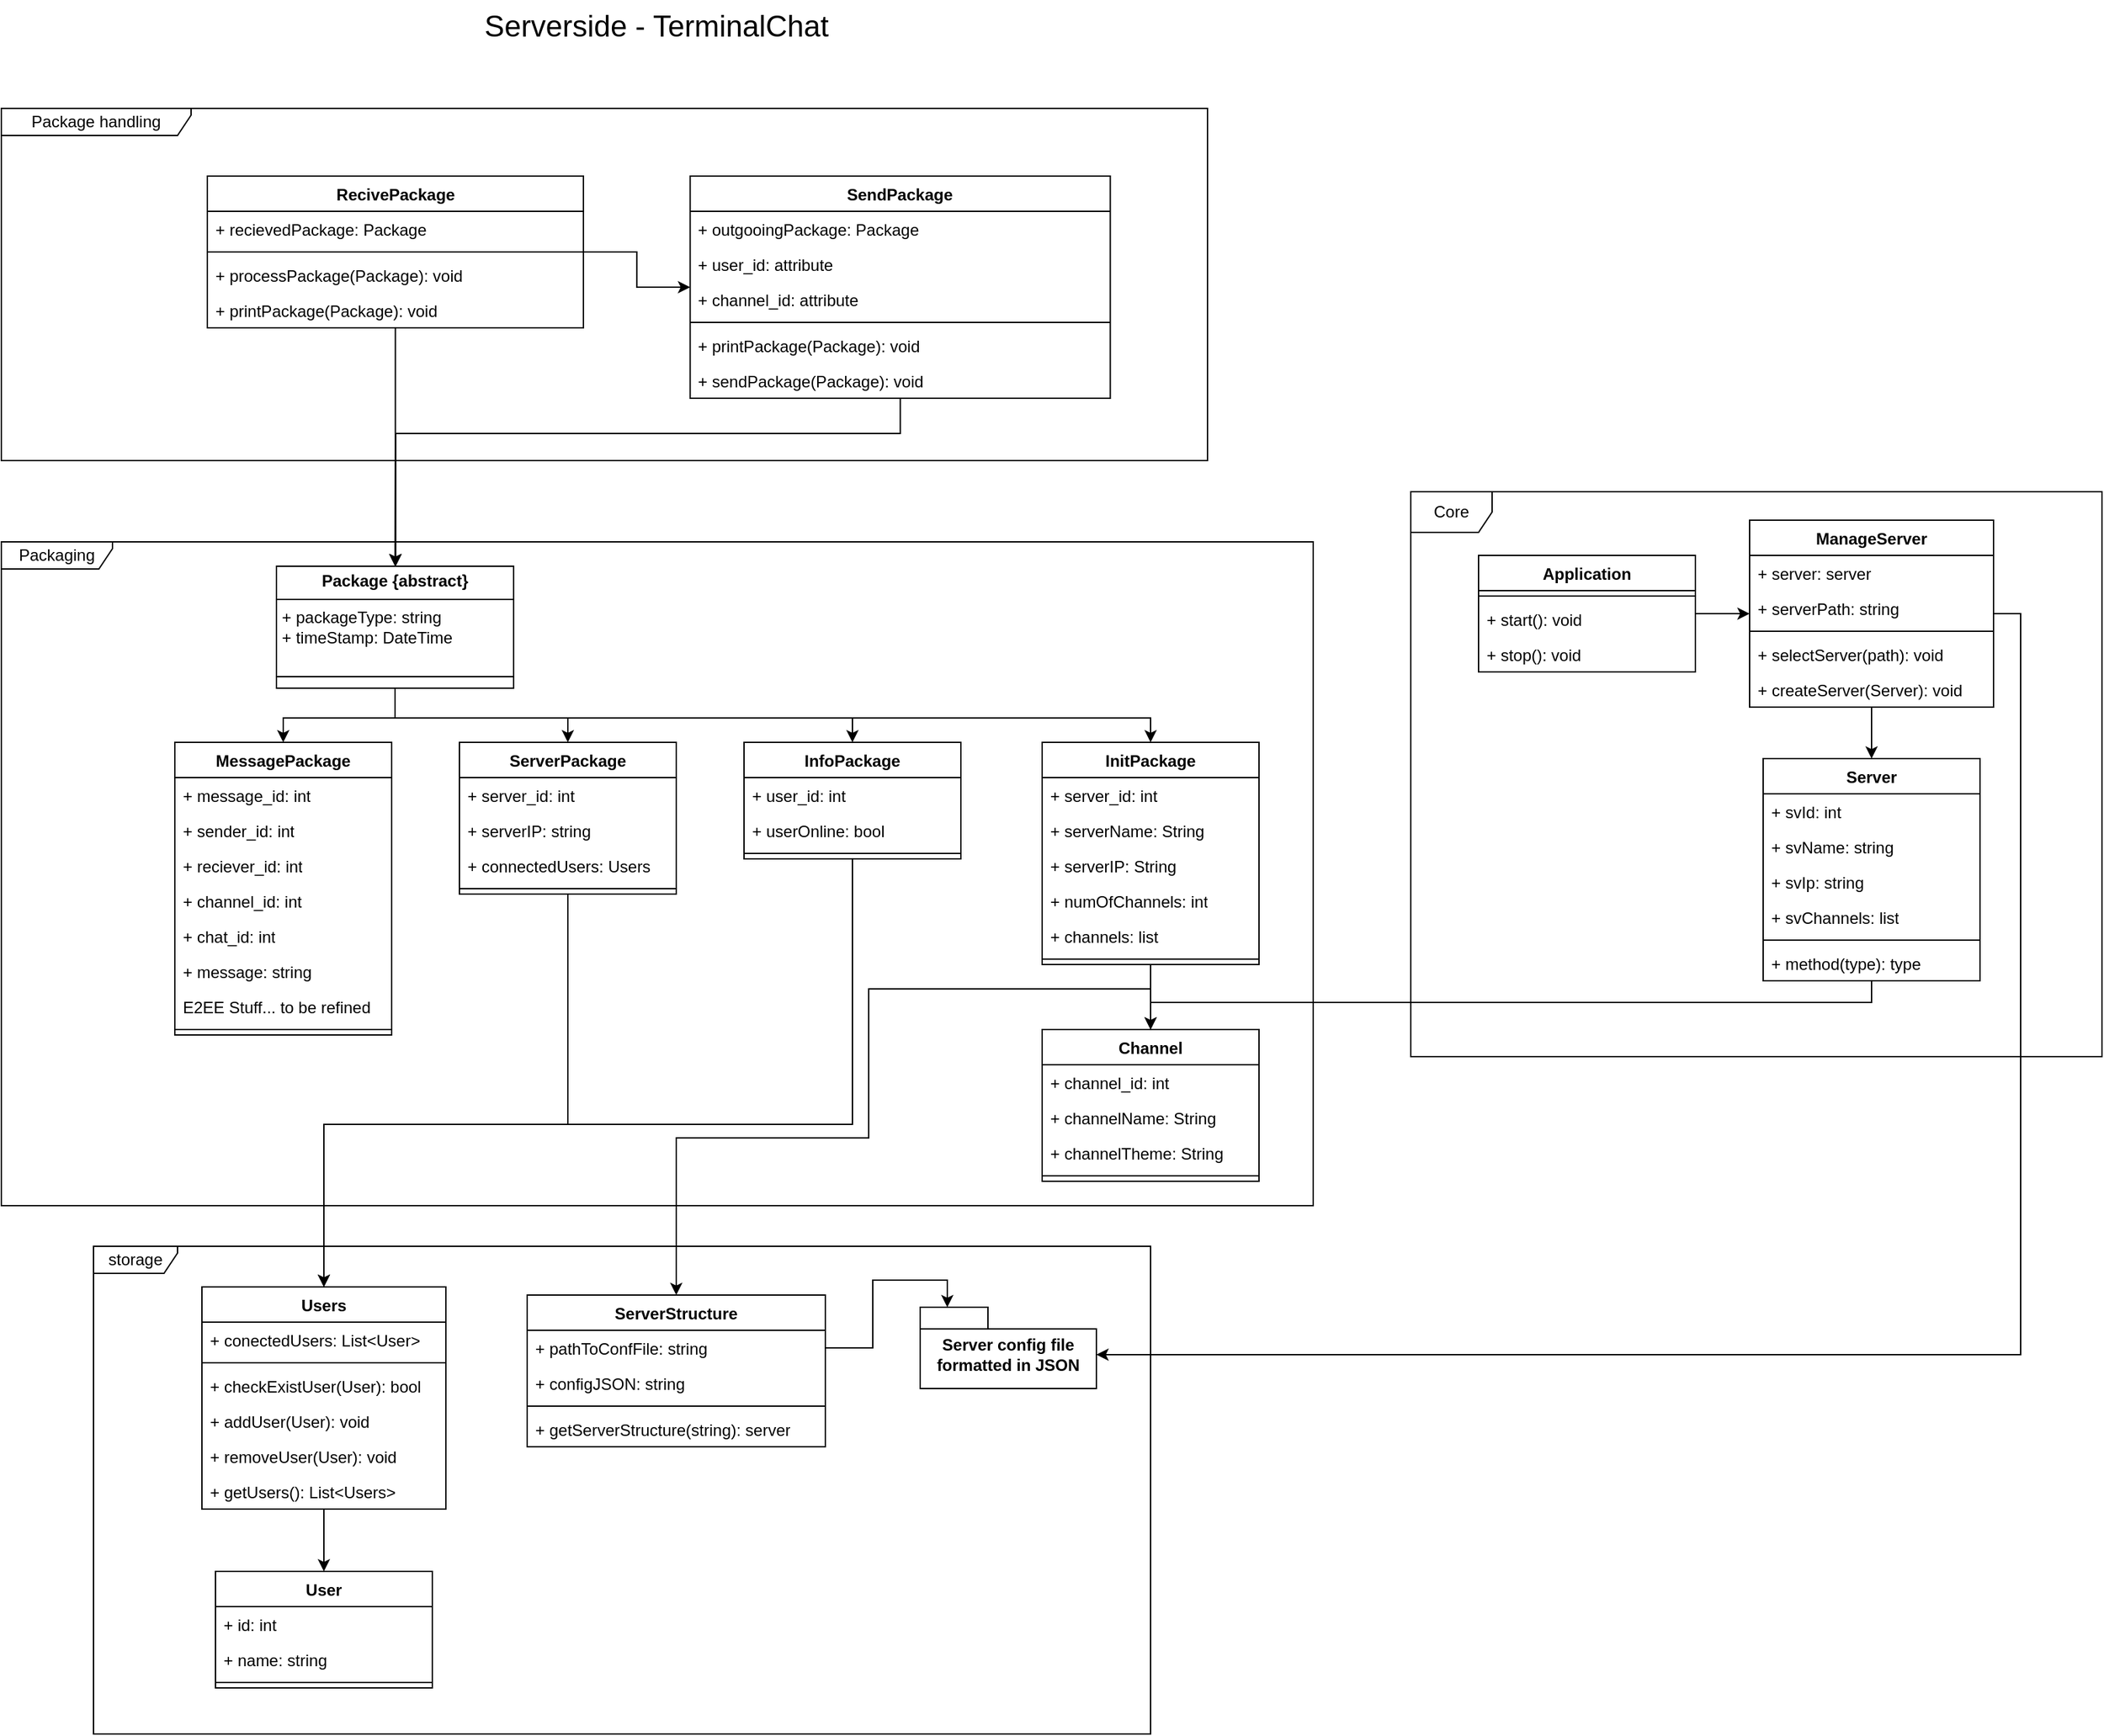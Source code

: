 <mxfile version="27.0.2">
  <diagram name="Seite-1" id="ZK_4tSVMF5ltp_Qs3vBD">
    <mxGraphModel dx="2728" dy="1121" grid="1" gridSize="10" guides="1" tooltips="1" connect="1" arrows="1" fold="1" page="1" pageScale="1" pageWidth="827" pageHeight="1169" math="0" shadow="0">
      <root>
        <mxCell id="0" />
        <mxCell id="1" parent="0" />
        <mxCell id="zcZ6MNbowG35FrlIOajt-6" value="&lt;font style=&quot;font-size: 22px;&quot;&gt;Serverside - TerminalChat&lt;/font&gt;" style="text;html=1;align=center;verticalAlign=middle;whiteSpace=wrap;rounded=0;" parent="1" vertex="1">
          <mxGeometry x="111" width="605.33" height="40" as="geometry" />
        </mxCell>
        <mxCell id="zcZ6MNbowG35FrlIOajt-16" style="edgeStyle=orthogonalEdgeStyle;rounded=0;orthogonalLoop=1;jettySize=auto;html=1;entryX=0.5;entryY=0;entryDx=0;entryDy=0;" parent="1" source="zcZ6MNbowG35FrlIOajt-7" target="zcZ6MNbowG35FrlIOajt-11" edge="1">
          <mxGeometry relative="1" as="geometry" />
        </mxCell>
        <mxCell id="zcZ6MNbowG35FrlIOajt-7" value="Users" style="swimlane;fontStyle=1;align=center;verticalAlign=top;childLayout=stackLayout;horizontal=1;startSize=26;horizontalStack=0;resizeParent=1;resizeParentMax=0;resizeLast=0;collapsible=1;marginBottom=0;whiteSpace=wrap;html=1;" parent="1" vertex="1">
          <mxGeometry x="78" y="950" width="180" height="164" as="geometry" />
        </mxCell>
        <mxCell id="zcZ6MNbowG35FrlIOajt-8" value="+ conectedUsers: List&amp;lt;User&amp;gt;" style="text;strokeColor=none;fillColor=none;align=left;verticalAlign=top;spacingLeft=4;spacingRight=4;overflow=hidden;rotatable=0;points=[[0,0.5],[1,0.5]];portConstraint=eastwest;whiteSpace=wrap;html=1;" parent="zcZ6MNbowG35FrlIOajt-7" vertex="1">
          <mxGeometry y="26" width="180" height="26" as="geometry" />
        </mxCell>
        <mxCell id="zcZ6MNbowG35FrlIOajt-9" value="" style="line;strokeWidth=1;fillColor=none;align=left;verticalAlign=middle;spacingTop=-1;spacingLeft=3;spacingRight=3;rotatable=0;labelPosition=right;points=[];portConstraint=eastwest;strokeColor=inherit;" parent="zcZ6MNbowG35FrlIOajt-7" vertex="1">
          <mxGeometry y="52" width="180" height="8" as="geometry" />
        </mxCell>
        <mxCell id="zcZ6MNbowG35FrlIOajt-18" value="+ checkExistUser(User): bool" style="text;strokeColor=none;fillColor=none;align=left;verticalAlign=top;spacingLeft=4;spacingRight=4;overflow=hidden;rotatable=0;points=[[0,0.5],[1,0.5]];portConstraint=eastwest;whiteSpace=wrap;html=1;" parent="zcZ6MNbowG35FrlIOajt-7" vertex="1">
          <mxGeometry y="60" width="180" height="26" as="geometry" />
        </mxCell>
        <mxCell id="zcZ6MNbowG35FrlIOajt-17" value="+ addUser(User): void&amp;nbsp;" style="text;strokeColor=none;fillColor=none;align=left;verticalAlign=top;spacingLeft=4;spacingRight=4;overflow=hidden;rotatable=0;points=[[0,0.5],[1,0.5]];portConstraint=eastwest;whiteSpace=wrap;html=1;" parent="zcZ6MNbowG35FrlIOajt-7" vertex="1">
          <mxGeometry y="86" width="180" height="26" as="geometry" />
        </mxCell>
        <mxCell id="zcZ6MNbowG35FrlIOajt-61" value="+ removeUser(User): void" style="text;strokeColor=none;fillColor=none;align=left;verticalAlign=top;spacingLeft=4;spacingRight=4;overflow=hidden;rotatable=0;points=[[0,0.5],[1,0.5]];portConstraint=eastwest;whiteSpace=wrap;html=1;" parent="zcZ6MNbowG35FrlIOajt-7" vertex="1">
          <mxGeometry y="112" width="180" height="26" as="geometry" />
        </mxCell>
        <mxCell id="zcZ6MNbowG35FrlIOajt-10" value="+ getUsers(): List&amp;lt;Users&amp;gt;" style="text;strokeColor=none;fillColor=none;align=left;verticalAlign=top;spacingLeft=4;spacingRight=4;overflow=hidden;rotatable=0;points=[[0,0.5],[1,0.5]];portConstraint=eastwest;whiteSpace=wrap;html=1;" parent="zcZ6MNbowG35FrlIOajt-7" vertex="1">
          <mxGeometry y="138" width="180" height="26" as="geometry" />
        </mxCell>
        <mxCell id="zcZ6MNbowG35FrlIOajt-11" value="User" style="swimlane;fontStyle=1;align=center;verticalAlign=top;childLayout=stackLayout;horizontal=1;startSize=26;horizontalStack=0;resizeParent=1;resizeParentMax=0;resizeLast=0;collapsible=1;marginBottom=0;whiteSpace=wrap;html=1;" parent="1" vertex="1">
          <mxGeometry x="88" y="1160" width="160" height="86" as="geometry" />
        </mxCell>
        <mxCell id="zcZ6MNbowG35FrlIOajt-15" value="+ id: int&lt;div&gt;&lt;br&gt;&lt;/div&gt;" style="text;strokeColor=none;fillColor=none;align=left;verticalAlign=top;spacingLeft=4;spacingRight=4;overflow=hidden;rotatable=0;points=[[0,0.5],[1,0.5]];portConstraint=eastwest;whiteSpace=wrap;html=1;" parent="zcZ6MNbowG35FrlIOajt-11" vertex="1">
          <mxGeometry y="26" width="160" height="26" as="geometry" />
        </mxCell>
        <mxCell id="zcZ6MNbowG35FrlIOajt-12" value="+ name: string&lt;div&gt;&lt;br&gt;&lt;/div&gt;" style="text;strokeColor=none;fillColor=none;align=left;verticalAlign=top;spacingLeft=4;spacingRight=4;overflow=hidden;rotatable=0;points=[[0,0.5],[1,0.5]];portConstraint=eastwest;whiteSpace=wrap;html=1;" parent="zcZ6MNbowG35FrlIOajt-11" vertex="1">
          <mxGeometry y="52" width="160" height="26" as="geometry" />
        </mxCell>
        <mxCell id="zcZ6MNbowG35FrlIOajt-13" value="" style="line;strokeWidth=1;fillColor=none;align=left;verticalAlign=middle;spacingTop=-1;spacingLeft=3;spacingRight=3;rotatable=0;labelPosition=right;points=[];portConstraint=eastwest;strokeColor=inherit;" parent="zcZ6MNbowG35FrlIOajt-11" vertex="1">
          <mxGeometry y="78" width="160" height="8" as="geometry" />
        </mxCell>
        <mxCell id="zcZ6MNbowG35FrlIOajt-44" style="edgeStyle=orthogonalEdgeStyle;rounded=0;orthogonalLoop=1;jettySize=auto;html=1;" parent="1" source="zcZ6MNbowG35FrlIOajt-32" target="zcZ6MNbowG35FrlIOajt-36" edge="1">
          <mxGeometry relative="1" as="geometry">
            <Array as="points">
              <mxPoint x="220" y="530" />
              <mxPoint x="138" y="530" />
            </Array>
          </mxGeometry>
        </mxCell>
        <mxCell id="zcZ6MNbowG35FrlIOajt-54" style="edgeStyle=orthogonalEdgeStyle;rounded=0;orthogonalLoop=1;jettySize=auto;html=1;entryX=0.5;entryY=0;entryDx=0;entryDy=0;" parent="1" source="zcZ6MNbowG35FrlIOajt-32" target="zcZ6MNbowG35FrlIOajt-46" edge="1">
          <mxGeometry relative="1" as="geometry">
            <Array as="points">
              <mxPoint x="220" y="530" />
              <mxPoint x="348" y="530" />
            </Array>
          </mxGeometry>
        </mxCell>
        <mxCell id="zcZ6MNbowG35FrlIOajt-60" style="edgeStyle=orthogonalEdgeStyle;rounded=0;orthogonalLoop=1;jettySize=auto;html=1;entryX=0.5;entryY=0;entryDx=0;entryDy=0;" parent="1" source="zcZ6MNbowG35FrlIOajt-32" target="zcZ6MNbowG35FrlIOajt-55" edge="1">
          <mxGeometry relative="1" as="geometry">
            <Array as="points">
              <mxPoint x="220" y="530" />
              <mxPoint x="558" y="530" />
            </Array>
          </mxGeometry>
        </mxCell>
        <mxCell id="zcZ6MNbowG35FrlIOajt-95" style="edgeStyle=orthogonalEdgeStyle;rounded=0;orthogonalLoop=1;jettySize=auto;html=1;" parent="1" source="zcZ6MNbowG35FrlIOajt-32" target="zcZ6MNbowG35FrlIOajt-87" edge="1">
          <mxGeometry relative="1" as="geometry">
            <Array as="points">
              <mxPoint x="220" y="530" />
              <mxPoint x="778" y="530" />
            </Array>
          </mxGeometry>
        </mxCell>
        <mxCell id="zcZ6MNbowG35FrlIOajt-32" value="&lt;p style=&quot;margin:0px;margin-top:4px;text-align:center;&quot;&gt;&lt;b&gt;Package {abstract}&lt;/b&gt;&lt;/p&gt;&lt;hr size=&quot;1&quot; style=&quot;border-style:solid;&quot;&gt;&lt;p style=&quot;margin:0px;margin-left:4px;&quot;&gt;+ packageType: string&lt;/p&gt;&lt;p style=&quot;margin:0px;margin-left:4px;&quot;&gt;+ timeStamp: DateTime&lt;/p&gt;&lt;p style=&quot;margin:0px;margin-left:4px;&quot;&gt;&lt;br&gt;&lt;/p&gt;&lt;hr size=&quot;1&quot; style=&quot;border-style:solid;&quot;&gt;&lt;p style=&quot;margin:0px;margin-left:4px;&quot;&gt;&lt;br&gt;&lt;/p&gt;" style="verticalAlign=top;align=left;overflow=fill;html=1;whiteSpace=wrap;" parent="1" vertex="1">
          <mxGeometry x="133" y="418" width="175" height="90" as="geometry" />
        </mxCell>
        <mxCell id="zcZ6MNbowG35FrlIOajt-36" value="MessagePackage" style="swimlane;fontStyle=1;align=center;verticalAlign=top;childLayout=stackLayout;horizontal=1;startSize=26;horizontalStack=0;resizeParent=1;resizeParentMax=0;resizeLast=0;collapsible=1;marginBottom=0;whiteSpace=wrap;html=1;" parent="1" vertex="1">
          <mxGeometry x="58" y="548" width="160" height="216" as="geometry">
            <mxRectangle x="-30" y="360" width="140" height="30" as="alternateBounds" />
          </mxGeometry>
        </mxCell>
        <mxCell id="zcZ6MNbowG35FrlIOajt-40" value="+ message_id: int" style="text;strokeColor=none;fillColor=none;align=left;verticalAlign=top;spacingLeft=4;spacingRight=4;overflow=hidden;rotatable=0;points=[[0,0.5],[1,0.5]];portConstraint=eastwest;whiteSpace=wrap;html=1;" parent="zcZ6MNbowG35FrlIOajt-36" vertex="1">
          <mxGeometry y="26" width="160" height="26" as="geometry" />
        </mxCell>
        <mxCell id="zcZ6MNbowG35FrlIOajt-42" value="+ sender_id: int" style="text;strokeColor=none;fillColor=none;align=left;verticalAlign=top;spacingLeft=4;spacingRight=4;overflow=hidden;rotatable=0;points=[[0,0.5],[1,0.5]];portConstraint=eastwest;whiteSpace=wrap;html=1;" parent="zcZ6MNbowG35FrlIOajt-36" vertex="1">
          <mxGeometry y="52" width="160" height="26" as="geometry" />
        </mxCell>
        <mxCell id="zcZ6MNbowG35FrlIOajt-43" value="+ reciever_id: int" style="text;strokeColor=none;fillColor=none;align=left;verticalAlign=top;spacingLeft=4;spacingRight=4;overflow=hidden;rotatable=0;points=[[0,0.5],[1,0.5]];portConstraint=eastwest;whiteSpace=wrap;html=1;" parent="zcZ6MNbowG35FrlIOajt-36" vertex="1">
          <mxGeometry y="78" width="160" height="26" as="geometry" />
        </mxCell>
        <mxCell id="zcZ6MNbowG35FrlIOajt-107" value="+ channel_id: int" style="text;strokeColor=none;fillColor=none;align=left;verticalAlign=top;spacingLeft=4;spacingRight=4;overflow=hidden;rotatable=0;points=[[0,0.5],[1,0.5]];portConstraint=eastwest;whiteSpace=wrap;html=1;" parent="zcZ6MNbowG35FrlIOajt-36" vertex="1">
          <mxGeometry y="104" width="160" height="26" as="geometry" />
        </mxCell>
        <mxCell id="zcZ6MNbowG35FrlIOajt-41" value="+ chat_id: int" style="text;strokeColor=none;fillColor=none;align=left;verticalAlign=top;spacingLeft=4;spacingRight=4;overflow=hidden;rotatable=0;points=[[0,0.5],[1,0.5]];portConstraint=eastwest;whiteSpace=wrap;html=1;" parent="zcZ6MNbowG35FrlIOajt-36" vertex="1">
          <mxGeometry y="130" width="160" height="26" as="geometry" />
        </mxCell>
        <mxCell id="zcZ6MNbowG35FrlIOajt-37" value="+ message: string" style="text;strokeColor=none;fillColor=none;align=left;verticalAlign=top;spacingLeft=4;spacingRight=4;overflow=hidden;rotatable=0;points=[[0,0.5],[1,0.5]];portConstraint=eastwest;whiteSpace=wrap;html=1;" parent="zcZ6MNbowG35FrlIOajt-36" vertex="1">
          <mxGeometry y="156" width="160" height="26" as="geometry" />
        </mxCell>
        <mxCell id="zcZ6MNbowG35FrlIOajt-45" value="E2EE Stuff... to be refined" style="text;strokeColor=none;fillColor=none;align=left;verticalAlign=top;spacingLeft=4;spacingRight=4;overflow=hidden;rotatable=0;points=[[0,0.5],[1,0.5]];portConstraint=eastwest;whiteSpace=wrap;html=1;" parent="zcZ6MNbowG35FrlIOajt-36" vertex="1">
          <mxGeometry y="182" width="160" height="26" as="geometry" />
        </mxCell>
        <mxCell id="zcZ6MNbowG35FrlIOajt-38" value="" style="line;strokeWidth=1;fillColor=none;align=left;verticalAlign=middle;spacingTop=-1;spacingLeft=3;spacingRight=3;rotatable=0;labelPosition=right;points=[];portConstraint=eastwest;strokeColor=inherit;" parent="zcZ6MNbowG35FrlIOajt-36" vertex="1">
          <mxGeometry y="208" width="160" height="8" as="geometry" />
        </mxCell>
        <mxCell id="82y-meN6dB7EEjH6E9mm-17" style="edgeStyle=orthogonalEdgeStyle;rounded=0;orthogonalLoop=1;jettySize=auto;html=1;" edge="1" parent="1" source="zcZ6MNbowG35FrlIOajt-46" target="zcZ6MNbowG35FrlIOajt-7">
          <mxGeometry relative="1" as="geometry">
            <Array as="points">
              <mxPoint x="348" y="830" />
              <mxPoint x="168" y="830" />
            </Array>
          </mxGeometry>
        </mxCell>
        <mxCell id="zcZ6MNbowG35FrlIOajt-46" value="ServerPackage" style="swimlane;fontStyle=1;align=center;verticalAlign=top;childLayout=stackLayout;horizontal=1;startSize=26;horizontalStack=0;resizeParent=1;resizeParentMax=0;resizeLast=0;collapsible=1;marginBottom=0;whiteSpace=wrap;html=1;" parent="1" vertex="1">
          <mxGeometry x="268" y="548" width="160" height="112" as="geometry" />
        </mxCell>
        <mxCell id="zcZ6MNbowG35FrlIOajt-47" value="+ server_id: int" style="text;strokeColor=none;fillColor=none;align=left;verticalAlign=top;spacingLeft=4;spacingRight=4;overflow=hidden;rotatable=0;points=[[0,0.5],[1,0.5]];portConstraint=eastwest;whiteSpace=wrap;html=1;" parent="zcZ6MNbowG35FrlIOajt-46" vertex="1">
          <mxGeometry y="26" width="160" height="26" as="geometry" />
        </mxCell>
        <mxCell id="zcZ6MNbowG35FrlIOajt-51" value="+ serverIP: string" style="text;strokeColor=none;fillColor=none;align=left;verticalAlign=top;spacingLeft=4;spacingRight=4;overflow=hidden;rotatable=0;points=[[0,0.5],[1,0.5]];portConstraint=eastwest;whiteSpace=wrap;html=1;" parent="zcZ6MNbowG35FrlIOajt-46" vertex="1">
          <mxGeometry y="52" width="160" height="26" as="geometry" />
        </mxCell>
        <mxCell id="zcZ6MNbowG35FrlIOajt-50" value="+ connectedUsers: Users" style="text;strokeColor=none;fillColor=none;align=left;verticalAlign=top;spacingLeft=4;spacingRight=4;overflow=hidden;rotatable=0;points=[[0,0.5],[1,0.5]];portConstraint=eastwest;whiteSpace=wrap;html=1;" parent="zcZ6MNbowG35FrlIOajt-46" vertex="1">
          <mxGeometry y="78" width="160" height="26" as="geometry" />
        </mxCell>
        <mxCell id="zcZ6MNbowG35FrlIOajt-48" value="" style="line;strokeWidth=1;fillColor=none;align=left;verticalAlign=middle;spacingTop=-1;spacingLeft=3;spacingRight=3;rotatable=0;labelPosition=right;points=[];portConstraint=eastwest;strokeColor=inherit;" parent="zcZ6MNbowG35FrlIOajt-46" vertex="1">
          <mxGeometry y="104" width="160" height="8" as="geometry" />
        </mxCell>
        <mxCell id="82y-meN6dB7EEjH6E9mm-18" style="edgeStyle=orthogonalEdgeStyle;rounded=0;orthogonalLoop=1;jettySize=auto;html=1;" edge="1" parent="1" source="zcZ6MNbowG35FrlIOajt-55" target="zcZ6MNbowG35FrlIOajt-7">
          <mxGeometry relative="1" as="geometry">
            <Array as="points">
              <mxPoint x="558" y="830" />
              <mxPoint x="168" y="830" />
            </Array>
          </mxGeometry>
        </mxCell>
        <mxCell id="zcZ6MNbowG35FrlIOajt-55" value="InfoPackage" style="swimlane;fontStyle=1;align=center;verticalAlign=top;childLayout=stackLayout;horizontal=1;startSize=26;horizontalStack=0;resizeParent=1;resizeParentMax=0;resizeLast=0;collapsible=1;marginBottom=0;whiteSpace=wrap;html=1;" parent="1" vertex="1">
          <mxGeometry x="478" y="548" width="160" height="86" as="geometry" />
        </mxCell>
        <mxCell id="zcZ6MNbowG35FrlIOajt-56" value="+ user_id: int" style="text;strokeColor=none;fillColor=none;align=left;verticalAlign=top;spacingLeft=4;spacingRight=4;overflow=hidden;rotatable=0;points=[[0,0.5],[1,0.5]];portConstraint=eastwest;whiteSpace=wrap;html=1;" parent="zcZ6MNbowG35FrlIOajt-55" vertex="1">
          <mxGeometry y="26" width="160" height="26" as="geometry" />
        </mxCell>
        <mxCell id="zcZ6MNbowG35FrlIOajt-59" value="+ userOnline: bool" style="text;strokeColor=none;fillColor=none;align=left;verticalAlign=top;spacingLeft=4;spacingRight=4;overflow=hidden;rotatable=0;points=[[0,0.5],[1,0.5]];portConstraint=eastwest;whiteSpace=wrap;html=1;" parent="zcZ6MNbowG35FrlIOajt-55" vertex="1">
          <mxGeometry y="52" width="160" height="26" as="geometry" />
        </mxCell>
        <mxCell id="zcZ6MNbowG35FrlIOajt-57" value="" style="line;strokeWidth=1;fillColor=none;align=left;verticalAlign=middle;spacingTop=-1;spacingLeft=3;spacingRight=3;rotatable=0;labelPosition=right;points=[];portConstraint=eastwest;strokeColor=inherit;" parent="zcZ6MNbowG35FrlIOajt-55" vertex="1">
          <mxGeometry y="78" width="160" height="8" as="geometry" />
        </mxCell>
        <mxCell id="zcZ6MNbowG35FrlIOajt-72" style="edgeStyle=orthogonalEdgeStyle;rounded=0;orthogonalLoop=1;jettySize=auto;html=1;" parent="1" source="zcZ6MNbowG35FrlIOajt-63" target="zcZ6MNbowG35FrlIOajt-32" edge="1">
          <mxGeometry relative="1" as="geometry" />
        </mxCell>
        <mxCell id="zcZ6MNbowG35FrlIOajt-109" style="edgeStyle=orthogonalEdgeStyle;rounded=0;orthogonalLoop=1;jettySize=auto;html=1;" parent="1" source="zcZ6MNbowG35FrlIOajt-63" target="zcZ6MNbowG35FrlIOajt-67" edge="1">
          <mxGeometry relative="1" as="geometry" />
        </mxCell>
        <mxCell id="zcZ6MNbowG35FrlIOajt-63" value="RecivePackage" style="swimlane;fontStyle=1;align=center;verticalAlign=top;childLayout=stackLayout;horizontal=1;startSize=26;horizontalStack=0;resizeParent=1;resizeParentMax=0;resizeLast=0;collapsible=1;marginBottom=0;whiteSpace=wrap;html=1;" parent="1" vertex="1">
          <mxGeometry x="82" y="130" width="277.5" height="112" as="geometry" />
        </mxCell>
        <mxCell id="zcZ6MNbowG35FrlIOajt-64" value="+ recievedPackage: Package" style="text;strokeColor=none;fillColor=none;align=left;verticalAlign=top;spacingLeft=4;spacingRight=4;overflow=hidden;rotatable=0;points=[[0,0.5],[1,0.5]];portConstraint=eastwest;whiteSpace=wrap;html=1;" parent="zcZ6MNbowG35FrlIOajt-63" vertex="1">
          <mxGeometry y="26" width="277.5" height="26" as="geometry" />
        </mxCell>
        <mxCell id="zcZ6MNbowG35FrlIOajt-65" value="" style="line;strokeWidth=1;fillColor=none;align=left;verticalAlign=middle;spacingTop=-1;spacingLeft=3;spacingRight=3;rotatable=0;labelPosition=right;points=[];portConstraint=eastwest;strokeColor=inherit;" parent="zcZ6MNbowG35FrlIOajt-63" vertex="1">
          <mxGeometry y="52" width="277.5" height="8" as="geometry" />
        </mxCell>
        <mxCell id="zcZ6MNbowG35FrlIOajt-121" value="+ processPackage(Package): void" style="text;strokeColor=none;fillColor=none;align=left;verticalAlign=top;spacingLeft=4;spacingRight=4;overflow=hidden;rotatable=0;points=[[0,0.5],[1,0.5]];portConstraint=eastwest;whiteSpace=wrap;html=1;" parent="zcZ6MNbowG35FrlIOajt-63" vertex="1">
          <mxGeometry y="60" width="277.5" height="26" as="geometry" />
        </mxCell>
        <mxCell id="zcZ6MNbowG35FrlIOajt-66" value="+ printPackage(Package): vo&lt;span style=&quot;color: rgba(0, 0, 0, 0); font-family: monospace; font-size: 0px; text-wrap-mode: nowrap;&quot;&gt;%3CmxGraphModel%3E%3Croot%3E%3CmxCell%20id%3D%220%22%2F%3E%3CmxCell%20id%3D%221%22%20parent%3D%220%22%2F%3E%3CmxCell%20id%3D%222%22%20value%3D%22%2B%20processPackage(Package)%3A%20void%22%20style%3D%22text%3BstrokeColor%3Dnone%3BfillColor%3Dnone%3Balign%3Dleft%3BverticalAlign%3Dtop%3BspacingLeft%3D4%3BspacingRight%3D4%3Boverflow%3Dhidden%3Brotatable%3D0%3Bpoints%3D%5B%5B0%2C0.5%5D%2C%5B1%2C0.5%5D%5D%3BportConstraint%3Deastwest%3BwhiteSpace%3Dwrap%3Bhtml%3D1%3B%22%20vertex%3D%221%22%20parent%3D%221%22%3E%3CmxGeometry%20x%3D%2282%22%20y%3D%22190%22%20width%3D%22277.5%22%20height%3D%2226%22%20as%3D%22geometry%22%2F%3E%3C%2FmxCell%3E%3C%2Froot%3E%3C%2FmxGraphModel%3E&lt;/span&gt;id" style="text;strokeColor=none;fillColor=none;align=left;verticalAlign=top;spacingLeft=4;spacingRight=4;overflow=hidden;rotatable=0;points=[[0,0.5],[1,0.5]];portConstraint=eastwest;whiteSpace=wrap;html=1;" parent="zcZ6MNbowG35FrlIOajt-63" vertex="1">
          <mxGeometry y="86" width="277.5" height="26" as="geometry" />
        </mxCell>
        <mxCell id="zcZ6MNbowG35FrlIOajt-76" style="edgeStyle=orthogonalEdgeStyle;rounded=0;orthogonalLoop=1;jettySize=auto;html=1;" parent="1" source="zcZ6MNbowG35FrlIOajt-67" target="zcZ6MNbowG35FrlIOajt-32" edge="1">
          <mxGeometry relative="1" as="geometry">
            <Array as="points">
              <mxPoint x="593" y="320" />
              <mxPoint x="221" y="320" />
            </Array>
          </mxGeometry>
        </mxCell>
        <mxCell id="zcZ6MNbowG35FrlIOajt-67" value="SendPackage" style="swimlane;fontStyle=1;align=center;verticalAlign=top;childLayout=stackLayout;horizontal=1;startSize=26;horizontalStack=0;resizeParent=1;resizeParentMax=0;resizeLast=0;collapsible=1;marginBottom=0;whiteSpace=wrap;html=1;" parent="1" vertex="1">
          <mxGeometry x="438.25" y="130" width="310" height="164" as="geometry" />
        </mxCell>
        <mxCell id="zcZ6MNbowG35FrlIOajt-68" value="+ outgooingPackage: Package" style="text;strokeColor=none;fillColor=none;align=left;verticalAlign=top;spacingLeft=4;spacingRight=4;overflow=hidden;rotatable=0;points=[[0,0.5],[1,0.5]];portConstraint=eastwest;whiteSpace=wrap;html=1;" parent="zcZ6MNbowG35FrlIOajt-67" vertex="1">
          <mxGeometry y="26" width="310" height="26" as="geometry" />
        </mxCell>
        <mxCell id="zcZ6MNbowG35FrlIOajt-74" value="+ user_id: attribute" style="text;strokeColor=none;fillColor=none;align=left;verticalAlign=top;spacingLeft=4;spacingRight=4;overflow=hidden;rotatable=0;points=[[0,0.5],[1,0.5]];portConstraint=eastwest;whiteSpace=wrap;html=1;" parent="zcZ6MNbowG35FrlIOajt-67" vertex="1">
          <mxGeometry y="52" width="310" height="26" as="geometry" />
        </mxCell>
        <mxCell id="zcZ6MNbowG35FrlIOajt-73" value="+ channel_id: attribute" style="text;strokeColor=none;fillColor=none;align=left;verticalAlign=top;spacingLeft=4;spacingRight=4;overflow=hidden;rotatable=0;points=[[0,0.5],[1,0.5]];portConstraint=eastwest;whiteSpace=wrap;html=1;" parent="zcZ6MNbowG35FrlIOajt-67" vertex="1">
          <mxGeometry y="78" width="310" height="26" as="geometry" />
        </mxCell>
        <mxCell id="zcZ6MNbowG35FrlIOajt-69" value="" style="line;strokeWidth=1;fillColor=none;align=left;verticalAlign=middle;spacingTop=-1;spacingLeft=3;spacingRight=3;rotatable=0;labelPosition=right;points=[];portConstraint=eastwest;strokeColor=inherit;" parent="zcZ6MNbowG35FrlIOajt-67" vertex="1">
          <mxGeometry y="104" width="310" height="8" as="geometry" />
        </mxCell>
        <mxCell id="zcZ6MNbowG35FrlIOajt-122" value="+ printPackage(Package): void" style="text;strokeColor=none;fillColor=none;align=left;verticalAlign=top;spacingLeft=4;spacingRight=4;overflow=hidden;rotatable=0;points=[[0,0.5],[1,0.5]];portConstraint=eastwest;whiteSpace=wrap;html=1;" parent="zcZ6MNbowG35FrlIOajt-67" vertex="1">
          <mxGeometry y="112" width="310" height="26" as="geometry" />
        </mxCell>
        <mxCell id="zcZ6MNbowG35FrlIOajt-70" value="+ sendPackage(Package): void" style="text;strokeColor=none;fillColor=none;align=left;verticalAlign=top;spacingLeft=4;spacingRight=4;overflow=hidden;rotatable=0;points=[[0,0.5],[1,0.5]];portConstraint=eastwest;whiteSpace=wrap;html=1;" parent="zcZ6MNbowG35FrlIOajt-67" vertex="1">
          <mxGeometry y="138" width="310" height="26" as="geometry" />
        </mxCell>
        <mxCell id="zcZ6MNbowG35FrlIOajt-77" value="Packaging" style="shape=umlFrame;whiteSpace=wrap;html=1;pointerEvents=0;width=82;height=20;" parent="1" vertex="1">
          <mxGeometry x="-70" y="400" width="968" height="490" as="geometry" />
        </mxCell>
        <mxCell id="zcZ6MNbowG35FrlIOajt-79" value="storage" style="shape=umlFrame;whiteSpace=wrap;html=1;pointerEvents=0;width=62;height=20;" parent="1" vertex="1">
          <mxGeometry x="-2" y="920" width="780" height="360" as="geometry" />
        </mxCell>
        <mxCell id="zcZ6MNbowG35FrlIOajt-80" value="ServerStructure" style="swimlane;fontStyle=1;align=center;verticalAlign=top;childLayout=stackLayout;horizontal=1;startSize=26;horizontalStack=0;resizeParent=1;resizeParentMax=0;resizeLast=0;collapsible=1;marginBottom=0;whiteSpace=wrap;html=1;" parent="1" vertex="1">
          <mxGeometry x="318" y="955.96" width="220" height="112" as="geometry" />
        </mxCell>
        <mxCell id="zcZ6MNbowG35FrlIOajt-81" value="+ pathToConfFile: string" style="text;strokeColor=none;fillColor=none;align=left;verticalAlign=top;spacingLeft=4;spacingRight=4;overflow=hidden;rotatable=0;points=[[0,0.5],[1,0.5]];portConstraint=eastwest;whiteSpace=wrap;html=1;" parent="zcZ6MNbowG35FrlIOajt-80" vertex="1">
          <mxGeometry y="26" width="220" height="26" as="geometry" />
        </mxCell>
        <mxCell id="82y-meN6dB7EEjH6E9mm-16" value="+ configJSON: string" style="text;strokeColor=none;fillColor=none;align=left;verticalAlign=top;spacingLeft=4;spacingRight=4;overflow=hidden;rotatable=0;points=[[0,0.5],[1,0.5]];portConstraint=eastwest;whiteSpace=wrap;html=1;" vertex="1" parent="zcZ6MNbowG35FrlIOajt-80">
          <mxGeometry y="52" width="220" height="26" as="geometry" />
        </mxCell>
        <mxCell id="zcZ6MNbowG35FrlIOajt-82" value="" style="line;strokeWidth=1;fillColor=none;align=left;verticalAlign=middle;spacingTop=-1;spacingLeft=3;spacingRight=3;rotatable=0;labelPosition=right;points=[];portConstraint=eastwest;strokeColor=inherit;" parent="zcZ6MNbowG35FrlIOajt-80" vertex="1">
          <mxGeometry y="78" width="220" height="8" as="geometry" />
        </mxCell>
        <mxCell id="zcZ6MNbowG35FrlIOajt-83" value="+ getServerStructure(string): server" style="text;strokeColor=none;fillColor=none;align=left;verticalAlign=top;spacingLeft=4;spacingRight=4;overflow=hidden;rotatable=0;points=[[0,0.5],[1,0.5]];portConstraint=eastwest;whiteSpace=wrap;html=1;" parent="zcZ6MNbowG35FrlIOajt-80" vertex="1">
          <mxGeometry y="86" width="220" height="26" as="geometry" />
        </mxCell>
        <mxCell id="zcZ6MNbowG35FrlIOajt-84" value="Server config file&lt;br&gt;formatted in JSON" style="shape=folder;fontStyle=1;spacingTop=10;tabWidth=50;tabHeight=16;tabPosition=left;html=1;whiteSpace=wrap;" parent="1" vertex="1">
          <mxGeometry x="608" y="964.96" width="130" height="60" as="geometry" />
        </mxCell>
        <mxCell id="zcZ6MNbowG35FrlIOajt-85" style="edgeStyle=orthogonalEdgeStyle;rounded=0;orthogonalLoop=1;jettySize=auto;html=1;entryX=0;entryY=0;entryDx=20;entryDy=0;entryPerimeter=0;" parent="1" source="zcZ6MNbowG35FrlIOajt-81" target="zcZ6MNbowG35FrlIOajt-84" edge="1">
          <mxGeometry relative="1" as="geometry" />
        </mxCell>
        <mxCell id="zcZ6MNbowG35FrlIOajt-102" style="edgeStyle=orthogonalEdgeStyle;rounded=0;orthogonalLoop=1;jettySize=auto;html=1;entryX=0.5;entryY=0;entryDx=0;entryDy=0;" parent="1" source="zcZ6MNbowG35FrlIOajt-87" target="zcZ6MNbowG35FrlIOajt-96" edge="1">
          <mxGeometry relative="1" as="geometry" />
        </mxCell>
        <mxCell id="82y-meN6dB7EEjH6E9mm-19" style="edgeStyle=orthogonalEdgeStyle;rounded=0;orthogonalLoop=1;jettySize=auto;html=1;" edge="1" parent="1" source="zcZ6MNbowG35FrlIOajt-87" target="zcZ6MNbowG35FrlIOajt-80">
          <mxGeometry relative="1" as="geometry">
            <Array as="points">
              <mxPoint x="778" y="730" />
              <mxPoint x="570" y="730" />
              <mxPoint x="570" y="840" />
              <mxPoint x="428" y="840" />
            </Array>
          </mxGeometry>
        </mxCell>
        <mxCell id="zcZ6MNbowG35FrlIOajt-87" value="InitPackage" style="swimlane;fontStyle=1;align=center;verticalAlign=top;childLayout=stackLayout;horizontal=1;startSize=26;horizontalStack=0;resizeParent=1;resizeParentMax=0;resizeLast=0;collapsible=1;marginBottom=0;whiteSpace=wrap;html=1;" parent="1" vertex="1">
          <mxGeometry x="698" y="548" width="160" height="164" as="geometry" />
        </mxCell>
        <mxCell id="zcZ6MNbowG35FrlIOajt-91" value="+ server_id: int" style="text;strokeColor=none;fillColor=none;align=left;verticalAlign=top;spacingLeft=4;spacingRight=4;overflow=hidden;rotatable=0;points=[[0,0.5],[1,0.5]];portConstraint=eastwest;whiteSpace=wrap;html=1;" parent="zcZ6MNbowG35FrlIOajt-87" vertex="1">
          <mxGeometry y="26" width="160" height="26" as="geometry" />
        </mxCell>
        <mxCell id="zcZ6MNbowG35FrlIOajt-92" value="+ serverName: String" style="text;strokeColor=none;fillColor=none;align=left;verticalAlign=top;spacingLeft=4;spacingRight=4;overflow=hidden;rotatable=0;points=[[0,0.5],[1,0.5]];portConstraint=eastwest;whiteSpace=wrap;html=1;" parent="zcZ6MNbowG35FrlIOajt-87" vertex="1">
          <mxGeometry y="52" width="160" height="26" as="geometry" />
        </mxCell>
        <mxCell id="zcZ6MNbowG35FrlIOajt-93" value="+ serverIP: String" style="text;strokeColor=none;fillColor=none;align=left;verticalAlign=top;spacingLeft=4;spacingRight=4;overflow=hidden;rotatable=0;points=[[0,0.5],[1,0.5]];portConstraint=eastwest;whiteSpace=wrap;html=1;" parent="zcZ6MNbowG35FrlIOajt-87" vertex="1">
          <mxGeometry y="78" width="160" height="26" as="geometry" />
        </mxCell>
        <mxCell id="zcZ6MNbowG35FrlIOajt-94" value="+ numOfChannels: int" style="text;strokeColor=none;fillColor=none;align=left;verticalAlign=top;spacingLeft=4;spacingRight=4;overflow=hidden;rotatable=0;points=[[0,0.5],[1,0.5]];portConstraint=eastwest;whiteSpace=wrap;html=1;" parent="zcZ6MNbowG35FrlIOajt-87" vertex="1">
          <mxGeometry y="104" width="160" height="26" as="geometry" />
        </mxCell>
        <mxCell id="zcZ6MNbowG35FrlIOajt-88" value="+ channels: list" style="text;strokeColor=none;fillColor=none;align=left;verticalAlign=top;spacingLeft=4;spacingRight=4;overflow=hidden;rotatable=0;points=[[0,0.5],[1,0.5]];portConstraint=eastwest;whiteSpace=wrap;html=1;" parent="zcZ6MNbowG35FrlIOajt-87" vertex="1">
          <mxGeometry y="130" width="160" height="26" as="geometry" />
        </mxCell>
        <mxCell id="zcZ6MNbowG35FrlIOajt-89" value="" style="line;strokeWidth=1;fillColor=none;align=left;verticalAlign=middle;spacingTop=-1;spacingLeft=3;spacingRight=3;rotatable=0;labelPosition=right;points=[];portConstraint=eastwest;strokeColor=inherit;" parent="zcZ6MNbowG35FrlIOajt-87" vertex="1">
          <mxGeometry y="156" width="160" height="8" as="geometry" />
        </mxCell>
        <mxCell id="zcZ6MNbowG35FrlIOajt-96" value="Channel" style="swimlane;fontStyle=1;align=center;verticalAlign=top;childLayout=stackLayout;horizontal=1;startSize=26;horizontalStack=0;resizeParent=1;resizeParentMax=0;resizeLast=0;collapsible=1;marginBottom=0;whiteSpace=wrap;html=1;" parent="1" vertex="1">
          <mxGeometry x="698" y="760" width="160" height="112" as="geometry" />
        </mxCell>
        <mxCell id="zcZ6MNbowG35FrlIOajt-97" value="+ channel_id: int" style="text;strokeColor=none;fillColor=none;align=left;verticalAlign=top;spacingLeft=4;spacingRight=4;overflow=hidden;rotatable=0;points=[[0,0.5],[1,0.5]];portConstraint=eastwest;whiteSpace=wrap;html=1;" parent="zcZ6MNbowG35FrlIOajt-96" vertex="1">
          <mxGeometry y="26" width="160" height="26" as="geometry" />
        </mxCell>
        <mxCell id="zcZ6MNbowG35FrlIOajt-100" value="+ channelName: String" style="text;strokeColor=none;fillColor=none;align=left;verticalAlign=top;spacingLeft=4;spacingRight=4;overflow=hidden;rotatable=0;points=[[0,0.5],[1,0.5]];portConstraint=eastwest;whiteSpace=wrap;html=1;" parent="zcZ6MNbowG35FrlIOajt-96" vertex="1">
          <mxGeometry y="52" width="160" height="26" as="geometry" />
        </mxCell>
        <mxCell id="zcZ6MNbowG35FrlIOajt-101" value="+ channelTheme: String" style="text;strokeColor=none;fillColor=none;align=left;verticalAlign=top;spacingLeft=4;spacingRight=4;overflow=hidden;rotatable=0;points=[[0,0.5],[1,0.5]];portConstraint=eastwest;whiteSpace=wrap;html=1;" parent="zcZ6MNbowG35FrlIOajt-96" vertex="1">
          <mxGeometry y="78" width="160" height="26" as="geometry" />
        </mxCell>
        <mxCell id="zcZ6MNbowG35FrlIOajt-98" value="" style="line;strokeWidth=1;fillColor=none;align=left;verticalAlign=middle;spacingTop=-1;spacingLeft=3;spacingRight=3;rotatable=0;labelPosition=right;points=[];portConstraint=eastwest;strokeColor=inherit;" parent="zcZ6MNbowG35FrlIOajt-96" vertex="1">
          <mxGeometry y="104" width="160" height="8" as="geometry" />
        </mxCell>
        <mxCell id="zcZ6MNbowG35FrlIOajt-108" value="Package handling" style="shape=umlFrame;whiteSpace=wrap;html=1;pointerEvents=0;width=140;height=20;" parent="1" vertex="1">
          <mxGeometry x="-70" y="80" width="890" height="260" as="geometry" />
        </mxCell>
        <mxCell id="zcZ6MNbowG35FrlIOajt-110" value="Core" style="shape=umlFrame;whiteSpace=wrap;html=1;pointerEvents=0;" parent="1" vertex="1">
          <mxGeometry x="970" y="363" width="510" height="417" as="geometry" />
        </mxCell>
        <mxCell id="82y-meN6dB7EEjH6E9mm-10" style="edgeStyle=orthogonalEdgeStyle;rounded=0;orthogonalLoop=1;jettySize=auto;html=1;" edge="1" parent="1" source="zcZ6MNbowG35FrlIOajt-111" target="zcZ6MNbowG35FrlIOajt-116">
          <mxGeometry relative="1" as="geometry" />
        </mxCell>
        <mxCell id="zcZ6MNbowG35FrlIOajt-111" value="Application" style="swimlane;fontStyle=1;align=center;verticalAlign=top;childLayout=stackLayout;horizontal=1;startSize=26;horizontalStack=0;resizeParent=1;resizeParentMax=0;resizeLast=0;collapsible=1;marginBottom=0;whiteSpace=wrap;html=1;" parent="1" vertex="1">
          <mxGeometry x="1020" y="410" width="160" height="86" as="geometry" />
        </mxCell>
        <mxCell id="zcZ6MNbowG35FrlIOajt-113" value="" style="line;strokeWidth=1;fillColor=none;align=left;verticalAlign=middle;spacingTop=-1;spacingLeft=3;spacingRight=3;rotatable=0;labelPosition=right;points=[];portConstraint=eastwest;strokeColor=inherit;" parent="zcZ6MNbowG35FrlIOajt-111" vertex="1">
          <mxGeometry y="26" width="160" height="8" as="geometry" />
        </mxCell>
        <mxCell id="zcZ6MNbowG35FrlIOajt-114" value="+ start(): void" style="text;strokeColor=none;fillColor=none;align=left;verticalAlign=top;spacingLeft=4;spacingRight=4;overflow=hidden;rotatable=0;points=[[0,0.5],[1,0.5]];portConstraint=eastwest;whiteSpace=wrap;html=1;" parent="zcZ6MNbowG35FrlIOajt-111" vertex="1">
          <mxGeometry y="34" width="160" height="26" as="geometry" />
        </mxCell>
        <mxCell id="zcZ6MNbowG35FrlIOajt-115" value="+ stop(): void" style="text;strokeColor=none;fillColor=none;align=left;verticalAlign=top;spacingLeft=4;spacingRight=4;overflow=hidden;rotatable=0;points=[[0,0.5],[1,0.5]];portConstraint=eastwest;whiteSpace=wrap;html=1;" parent="zcZ6MNbowG35FrlIOajt-111" vertex="1">
          <mxGeometry y="60" width="160" height="26" as="geometry" />
        </mxCell>
        <mxCell id="82y-meN6dB7EEjH6E9mm-11" style="edgeStyle=orthogonalEdgeStyle;rounded=0;orthogonalLoop=1;jettySize=auto;html=1;" edge="1" parent="1" source="zcZ6MNbowG35FrlIOajt-116" target="82y-meN6dB7EEjH6E9mm-1">
          <mxGeometry relative="1" as="geometry" />
        </mxCell>
        <mxCell id="82y-meN6dB7EEjH6E9mm-15" style="edgeStyle=orthogonalEdgeStyle;rounded=0;orthogonalLoop=1;jettySize=auto;html=1;" edge="1" parent="1" source="zcZ6MNbowG35FrlIOajt-116" target="zcZ6MNbowG35FrlIOajt-84">
          <mxGeometry relative="1" as="geometry">
            <Array as="points">
              <mxPoint x="1420" y="453" />
              <mxPoint x="1420" y="1000" />
            </Array>
          </mxGeometry>
        </mxCell>
        <mxCell id="zcZ6MNbowG35FrlIOajt-116" value="ManageServer" style="swimlane;fontStyle=1;align=center;verticalAlign=top;childLayout=stackLayout;horizontal=1;startSize=26;horizontalStack=0;resizeParent=1;resizeParentMax=0;resizeLast=0;collapsible=1;marginBottom=0;whiteSpace=wrap;html=1;" parent="1" vertex="1">
          <mxGeometry x="1220" y="384" width="180" height="138" as="geometry" />
        </mxCell>
        <mxCell id="zcZ6MNbowG35FrlIOajt-117" value="+ server: server" style="text;strokeColor=none;fillColor=none;align=left;verticalAlign=top;spacingLeft=4;spacingRight=4;overflow=hidden;rotatable=0;points=[[0,0.5],[1,0.5]];portConstraint=eastwest;whiteSpace=wrap;html=1;" parent="zcZ6MNbowG35FrlIOajt-116" vertex="1">
          <mxGeometry y="26" width="180" height="26" as="geometry" />
        </mxCell>
        <mxCell id="82y-meN6dB7EEjH6E9mm-13" value="+ serverPath: string" style="text;strokeColor=none;fillColor=none;align=left;verticalAlign=top;spacingLeft=4;spacingRight=4;overflow=hidden;rotatable=0;points=[[0,0.5],[1,0.5]];portConstraint=eastwest;whiteSpace=wrap;html=1;" vertex="1" parent="zcZ6MNbowG35FrlIOajt-116">
          <mxGeometry y="52" width="180" height="26" as="geometry" />
        </mxCell>
        <mxCell id="zcZ6MNbowG35FrlIOajt-118" value="" style="line;strokeWidth=1;fillColor=none;align=left;verticalAlign=middle;spacingTop=-1;spacingLeft=3;spacingRight=3;rotatable=0;labelPosition=right;points=[];portConstraint=eastwest;strokeColor=inherit;" parent="zcZ6MNbowG35FrlIOajt-116" vertex="1">
          <mxGeometry y="78" width="180" height="8" as="geometry" />
        </mxCell>
        <mxCell id="82y-meN6dB7EEjH6E9mm-12" value="+ selectServer(path): void" style="text;strokeColor=none;fillColor=none;align=left;verticalAlign=top;spacingLeft=4;spacingRight=4;overflow=hidden;rotatable=0;points=[[0,0.5],[1,0.5]];portConstraint=eastwest;whiteSpace=wrap;html=1;" vertex="1" parent="zcZ6MNbowG35FrlIOajt-116">
          <mxGeometry y="86" width="180" height="26" as="geometry" />
        </mxCell>
        <mxCell id="zcZ6MNbowG35FrlIOajt-119" value="+ createServer(Server): void" style="text;strokeColor=none;fillColor=none;align=left;verticalAlign=top;spacingLeft=4;spacingRight=4;overflow=hidden;rotatable=0;points=[[0,0.5],[1,0.5]];portConstraint=eastwest;whiteSpace=wrap;html=1;" parent="zcZ6MNbowG35FrlIOajt-116" vertex="1">
          <mxGeometry y="112" width="180" height="26" as="geometry" />
        </mxCell>
        <mxCell id="82y-meN6dB7EEjH6E9mm-9" style="edgeStyle=orthogonalEdgeStyle;rounded=0;orthogonalLoop=1;jettySize=auto;html=1;entryX=0.5;entryY=0;entryDx=0;entryDy=0;" edge="1" parent="1" source="82y-meN6dB7EEjH6E9mm-1" target="zcZ6MNbowG35FrlIOajt-96">
          <mxGeometry relative="1" as="geometry">
            <Array as="points">
              <mxPoint x="1310" y="740" />
              <mxPoint x="778" y="740" />
            </Array>
          </mxGeometry>
        </mxCell>
        <mxCell id="82y-meN6dB7EEjH6E9mm-1" value="Server" style="swimlane;fontStyle=1;align=center;verticalAlign=top;childLayout=stackLayout;horizontal=1;startSize=26;horizontalStack=0;resizeParent=1;resizeParentMax=0;resizeLast=0;collapsible=1;marginBottom=0;whiteSpace=wrap;html=1;" vertex="1" parent="1">
          <mxGeometry x="1230" y="560" width="160" height="164" as="geometry" />
        </mxCell>
        <mxCell id="82y-meN6dB7EEjH6E9mm-5" value="+ svId: int" style="text;strokeColor=none;fillColor=none;align=left;verticalAlign=top;spacingLeft=4;spacingRight=4;overflow=hidden;rotatable=0;points=[[0,0.5],[1,0.5]];portConstraint=eastwest;whiteSpace=wrap;html=1;" vertex="1" parent="82y-meN6dB7EEjH6E9mm-1">
          <mxGeometry y="26" width="160" height="26" as="geometry" />
        </mxCell>
        <mxCell id="82y-meN6dB7EEjH6E9mm-2" value="+ svName: string" style="text;strokeColor=none;fillColor=none;align=left;verticalAlign=top;spacingLeft=4;spacingRight=4;overflow=hidden;rotatable=0;points=[[0,0.5],[1,0.5]];portConstraint=eastwest;whiteSpace=wrap;html=1;" vertex="1" parent="82y-meN6dB7EEjH6E9mm-1">
          <mxGeometry y="52" width="160" height="26" as="geometry" />
        </mxCell>
        <mxCell id="82y-meN6dB7EEjH6E9mm-7" value="+ svIp: string" style="text;strokeColor=none;fillColor=none;align=left;verticalAlign=top;spacingLeft=4;spacingRight=4;overflow=hidden;rotatable=0;points=[[0,0.5],[1,0.5]];portConstraint=eastwest;whiteSpace=wrap;html=1;" vertex="1" parent="82y-meN6dB7EEjH6E9mm-1">
          <mxGeometry y="78" width="160" height="26" as="geometry" />
        </mxCell>
        <mxCell id="82y-meN6dB7EEjH6E9mm-8" value="+ svChannels: list" style="text;strokeColor=none;fillColor=none;align=left;verticalAlign=top;spacingLeft=4;spacingRight=4;overflow=hidden;rotatable=0;points=[[0,0.5],[1,0.5]];portConstraint=eastwest;whiteSpace=wrap;html=1;" vertex="1" parent="82y-meN6dB7EEjH6E9mm-1">
          <mxGeometry y="104" width="160" height="26" as="geometry" />
        </mxCell>
        <mxCell id="82y-meN6dB7EEjH6E9mm-3" value="" style="line;strokeWidth=1;fillColor=none;align=left;verticalAlign=middle;spacingTop=-1;spacingLeft=3;spacingRight=3;rotatable=0;labelPosition=right;points=[];portConstraint=eastwest;strokeColor=inherit;" vertex="1" parent="82y-meN6dB7EEjH6E9mm-1">
          <mxGeometry y="130" width="160" height="8" as="geometry" />
        </mxCell>
        <mxCell id="82y-meN6dB7EEjH6E9mm-4" value="+ method(type): type" style="text;strokeColor=none;fillColor=none;align=left;verticalAlign=top;spacingLeft=4;spacingRight=4;overflow=hidden;rotatable=0;points=[[0,0.5],[1,0.5]];portConstraint=eastwest;whiteSpace=wrap;html=1;" vertex="1" parent="82y-meN6dB7EEjH6E9mm-1">
          <mxGeometry y="138" width="160" height="26" as="geometry" />
        </mxCell>
      </root>
    </mxGraphModel>
  </diagram>
</mxfile>
